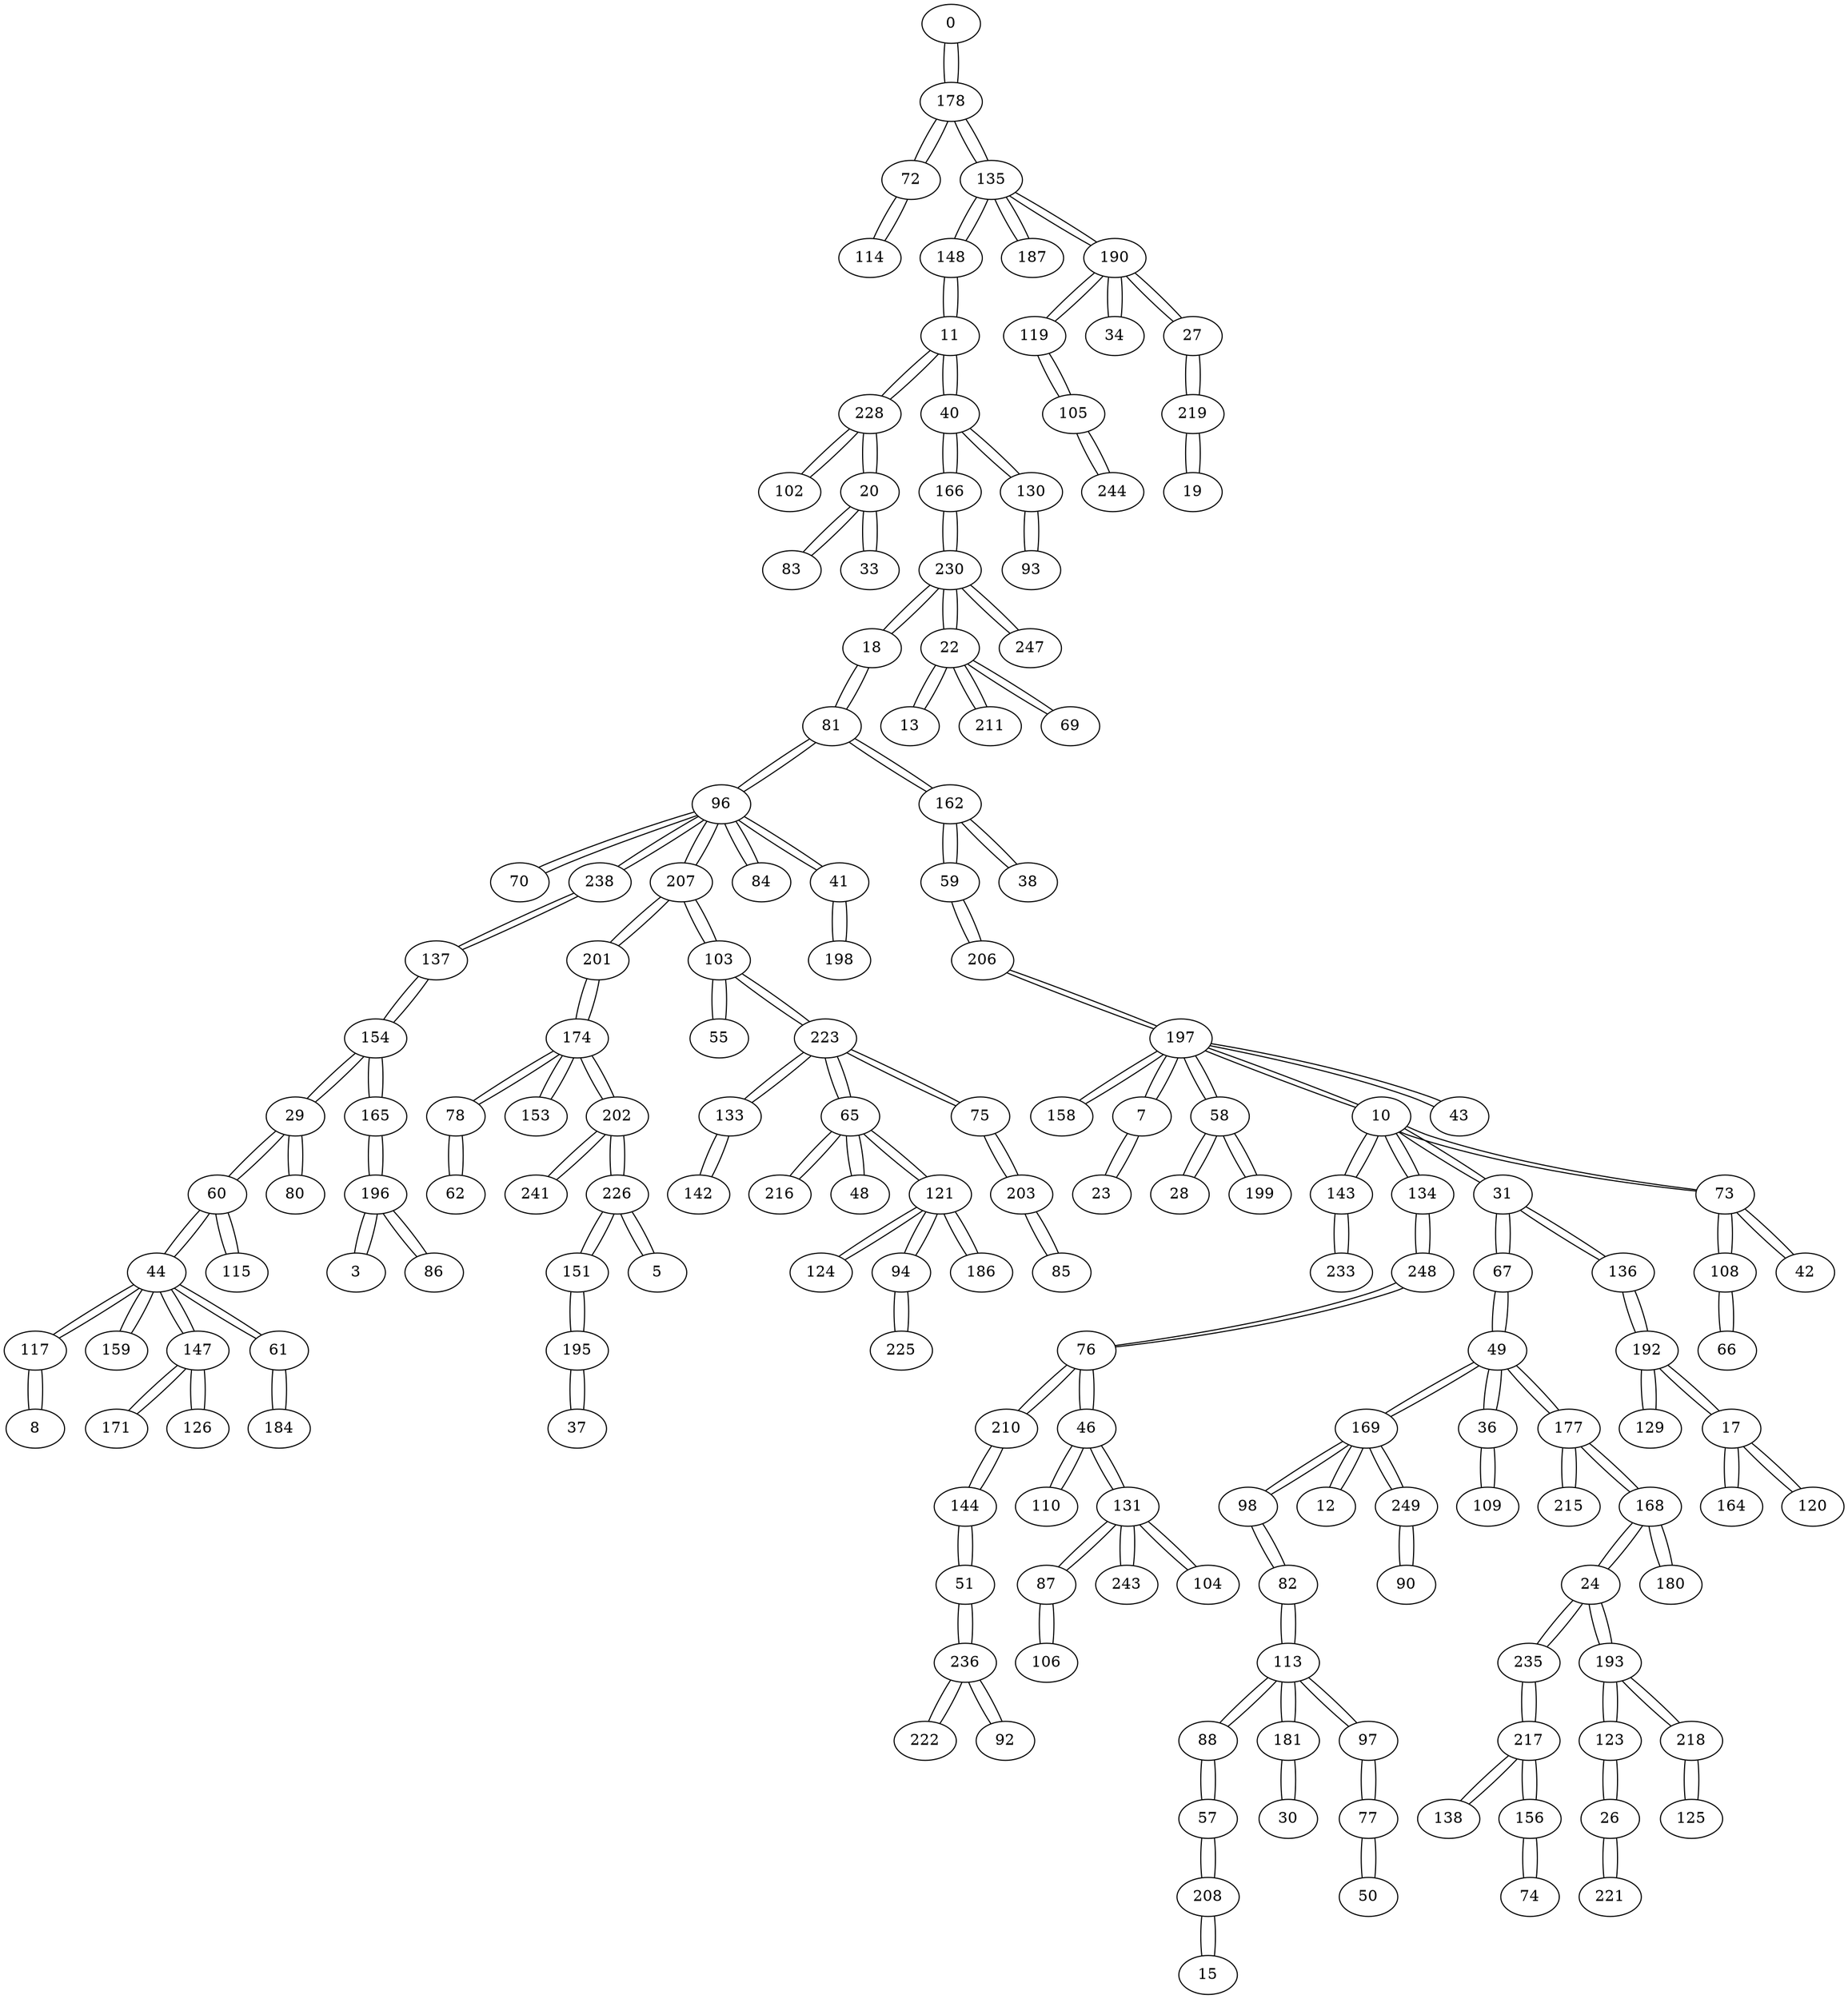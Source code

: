 graph {
0 -- 178 [ distancia=10 ]
178 -- 0 [ distancia=10 ]
178 -- 72 [ distancia=4 ]
178 -- 135 [ distancia=13 ]
72 -- 178 [ distancia=4 ]
72 -- 114 [ distancia=10 ]
114 -- 72 [ distancia=10 ]
135 -- 178 [ distancia=13 ]
135 -- 148 [ distancia=6 ]
135 -- 187 [ distancia=8 ]
135 -- 190 [ distancia=11 ]
148 -- 135 [ distancia=6 ]
148 -- 11 [ distancia=9 ]
187 -- 135 [ distancia=8 ]
11 -- 148 [ distancia=9 ]
11 -- 228 [ distancia=4 ]
11 -- 40 [ distancia=6 ]
228 -- 11 [ distancia=4 ]
228 -- 102 [ distancia=6 ]
228 -- 20 [ distancia=14 ]
40 -- 11 [ distancia=6 ]
40 -- 166 [ distancia=10 ]
40 -- 130 [ distancia=15 ]
102 -- 228 [ distancia=6 ]
166 -- 40 [ distancia=10 ]
166 -- 230 [ distancia=6 ]
230 -- 166 [ distancia=6 ]
230 -- 18 [ distancia=3 ]
230 -- 22 [ distancia=7 ]
230 -- 247 [ distancia=8 ]
18 -- 230 [ distancia=3 ]
18 -- 81 [ distancia=3 ]
81 -- 18 [ distancia=3 ]
81 -- 96 [ distancia=5 ]
81 -- 162 [ distancia=7 ]
96 -- 81 [ distancia=5 ]
96 -- 70 [ distancia=8 ]
96 -- 238 [ distancia=10 ]
96 -- 207 [ distancia=12 ]
96 -- 84 [ distancia=14 ]
96 -- 41 [ distancia=14 ]
22 -- 230 [ distancia=7 ]
22 -- 13 [ distancia=7 ]
22 -- 211 [ distancia=8 ]
22 -- 69 [ distancia=10 ]
162 -- 81 [ distancia=7 ]
162 -- 59 [ distancia=2 ]
162 -- 38 [ distancia=6 ]
59 -- 162 [ distancia=2 ]
59 -- 206 [ distancia=9 ]
38 -- 162 [ distancia=6 ]
13 -- 22 [ distancia=7 ]
247 -- 230 [ distancia=8 ]
70 -- 96 [ distancia=8 ]
211 -- 22 [ distancia=8 ]
206 -- 59 [ distancia=9 ]
206 -- 197 [ distancia=7 ]
197 -- 206 [ distancia=7 ]
197 -- 158 [ distancia=1 ]
197 -- 7 [ distancia=7 ]
197 -- 58 [ distancia=8 ]
197 -- 10 [ distancia=9 ]
197 -- 43 [ distancia=15 ]
158 -- 197 [ distancia=1 ]
7 -- 197 [ distancia=7 ]
7 -- 23 [ distancia=11 ]
58 -- 197 [ distancia=8 ]
58 -- 28 [ distancia=1 ]
58 -- 199 [ distancia=11 ]
28 -- 58 [ distancia=1 ]
10 -- 197 [ distancia=9 ]
10 -- 143 [ distancia=3 ]
10 -- 134 [ distancia=7 ]
10 -- 31 [ distancia=8 ]
10 -- 73 [ distancia=11 ]
143 -- 10 [ distancia=3 ]
143 -- 233 [ distancia=6 ]
233 -- 143 [ distancia=6 ]
134 -- 10 [ distancia=7 ]
134 -- 248 [ distancia=1 ]
248 -- 134 [ distancia=1 ]
248 -- 76 [ distancia=6 ]
76 -- 248 [ distancia=6 ]
76 -- 210 [ distancia=3 ]
76 -- 46 [ distancia=10 ]
210 -- 76 [ distancia=3 ]
210 -- 144 [ distancia=9 ]
31 -- 10 [ distancia=8 ]
31 -- 67 [ distancia=7 ]
31 -- 136 [ distancia=11 ]
67 -- 31 [ distancia=7 ]
67 -- 49 [ distancia=12 ]
144 -- 210 [ distancia=9 ]
144 -- 51 [ distancia=9 ]
51 -- 144 [ distancia=9 ]
51 -- 236 [ distancia=3 ]
236 -- 51 [ distancia=3 ]
236 -- 222 [ distancia=7 ]
236 -- 92 [ distancia=11 ]
222 -- 236 [ distancia=7 ]
238 -- 96 [ distancia=10 ]
238 -- 137 [ distancia=10 ]
69 -- 22 [ distancia=10 ]
46 -- 76 [ distancia=10 ]
46 -- 110 [ distancia=3 ]
46 -- 131 [ distancia=11 ]
110 -- 46 [ distancia=3 ]
137 -- 238 [ distancia=10 ]
137 -- 154 [ distancia=12 ]
190 -- 135 [ distancia=11 ]
190 -- 119 [ distancia=2 ]
190 -- 34 [ distancia=5 ]
190 -- 27 [ distancia=14 ]
119 -- 190 [ distancia=2 ]
119 -- 105 [ distancia=11 ]
34 -- 190 [ distancia=5 ]
23 -- 7 [ distancia=11 ]
199 -- 58 [ distancia=11 ]
73 -- 10 [ distancia=11 ]
73 -- 108 [ distancia=1 ]
73 -- 42 [ distancia=15 ]
108 -- 73 [ distancia=1 ]
108 -- 66 [ distancia=9 ]
66 -- 108 [ distancia=9 ]
136 -- 31 [ distancia=11 ]
136 -- 192 [ distancia=2 ]
192 -- 136 [ distancia=2 ]
192 -- 129 [ distancia=4 ]
192 -- 17 [ distancia=12 ]
129 -- 192 [ distancia=4 ]
92 -- 236 [ distancia=11 ]
131 -- 46 [ distancia=11 ]
131 -- 87 [ distancia=6 ]
131 -- 243 [ distancia=8 ]
131 -- 104 [ distancia=9 ]
87 -- 131 [ distancia=6 ]
87 -- 106 [ distancia=5 ]
106 -- 87 [ distancia=5 ]
243 -- 131 [ distancia=8 ]
104 -- 131 [ distancia=9 ]
105 -- 119 [ distancia=11 ]
105 -- 244 [ distancia=13 ]
207 -- 96 [ distancia=12 ]
207 -- 201 [ distancia=8 ]
207 -- 103 [ distancia=11 ]
201 -- 207 [ distancia=8 ]
201 -- 174 [ distancia=6 ]
174 -- 201 [ distancia=6 ]
174 -- 78 [ distancia=11 ]
174 -- 153 [ distancia=12 ]
174 -- 202 [ distancia=14 ]
103 -- 207 [ distancia=11 ]
103 -- 55 [ distancia=11 ]
103 -- 223 [ distancia=14 ]
78 -- 174 [ distancia=11 ]
78 -- 62 [ distancia=15 ]
55 -- 103 [ distancia=11 ]
49 -- 67 [ distancia=12 ]
49 -- 169 [ distancia=1 ]
49 -- 36 [ distancia=6 ]
49 -- 177 [ distancia=13 ]
169 -- 49 [ distancia=1 ]
169 -- 98 [ distancia=1 ]
169 -- 12 [ distancia=12 ]
169 -- 249 [ distancia=15 ]
98 -- 169 [ distancia=1 ]
98 -- 82 [ distancia=9 ]
36 -- 49 [ distancia=6 ]
36 -- 109 [ distancia=9 ]
82 -- 98 [ distancia=9 ]
82 -- 113 [ distancia=14 ]
109 -- 36 [ distancia=9 ]
154 -- 137 [ distancia=12 ]
154 -- 29 [ distancia=6 ]
154 -- 165 [ distancia=14 ]
29 -- 154 [ distancia=6 ]
29 -- 60 [ distancia=12 ]
29 -- 80 [ distancia=14 ]
17 -- 192 [ distancia=12 ]
17 -- 164 [ distancia=5 ]
17 -- 120 [ distancia=7 ]
164 -- 17 [ distancia=5 ]
120 -- 17 [ distancia=7 ]
153 -- 174 [ distancia=12 ]
12 -- 169 [ distancia=12 ]
60 -- 29 [ distancia=12 ]
60 -- 44 [ distancia=7 ]
60 -- 115 [ distancia=8 ]
44 -- 60 [ distancia=7 ]
44 -- 117 [ distancia=1 ]
44 -- 159 [ distancia=2 ]
44 -- 147 [ distancia=5 ]
44 -- 61 [ distancia=14 ]
117 -- 44 [ distancia=1 ]
117 -- 8 [ distancia=6 ]
159 -- 44 [ distancia=2 ]
147 -- 44 [ distancia=5 ]
147 -- 171 [ distancia=11 ]
147 -- 126 [ distancia=11 ]
8 -- 117 [ distancia=6 ]
115 -- 60 [ distancia=8 ]
171 -- 147 [ distancia=11 ]
126 -- 147 [ distancia=11 ]
244 -- 105 [ distancia=13 ]
177 -- 49 [ distancia=13 ]
177 -- 215 [ distancia=4 ]
177 -- 168 [ distancia=15 ]
215 -- 177 [ distancia=4 ]
20 -- 228 [ distancia=14 ]
20 -- 83 [ distancia=8 ]
20 -- 33 [ distancia=9 ]
83 -- 20 [ distancia=8 ]
33 -- 20 [ distancia=9 ]
84 -- 96 [ distancia=14 ]
41 -- 96 [ distancia=14 ]
41 -- 198 [ distancia=11 ]
198 -- 41 [ distancia=11 ]
27 -- 190 [ distancia=14 ]
27 -- 219 [ distancia=8 ]
219 -- 27 [ distancia=8 ]
219 -- 19 [ distancia=13 ]
19 -- 219 [ distancia=13 ]
202 -- 174 [ distancia=14 ]
202 -- 241 [ distancia=8 ]
202 -- 226 [ distancia=9 ]
241 -- 202 [ distancia=8 ]
226 -- 202 [ distancia=9 ]
226 -- 151 [ distancia=10 ]
226 -- 5 [ distancia=15 ]
151 -- 226 [ distancia=10 ]
151 -- 195 [ distancia=2 ]
195 -- 151 [ distancia=2 ]
195 -- 37 [ distancia=14 ]
223 -- 103 [ distancia=14 ]
223 -- 133 [ distancia=3 ]
223 -- 65 [ distancia=5 ]
223 -- 75 [ distancia=15 ]
133 -- 223 [ distancia=3 ]
133 -- 142 [ distancia=1 ]
142 -- 133 [ distancia=1 ]
65 -- 223 [ distancia=5 ]
65 -- 216 [ distancia=1 ]
65 -- 48 [ distancia=13 ]
65 -- 121 [ distancia=15 ]
216 -- 65 [ distancia=1 ]
48 -- 65 [ distancia=13 ]
113 -- 82 [ distancia=14 ]
113 -- 88 [ distancia=1 ]
113 -- 181 [ distancia=6 ]
113 -- 97 [ distancia=8 ]
88 -- 113 [ distancia=1 ]
88 -- 57 [ distancia=15 ]
181 -- 113 [ distancia=6 ]
181 -- 30 [ distancia=7 ]
30 -- 181 [ distancia=7 ]
97 -- 113 [ distancia=8 ]
97 -- 77 [ distancia=9 ]
77 -- 97 [ distancia=9 ]
77 -- 50 [ distancia=10 ]
50 -- 77 [ distancia=10 ]
165 -- 154 [ distancia=14 ]
165 -- 196 [ distancia=13 ]
196 -- 165 [ distancia=13 ]
196 -- 3 [ distancia=1 ]
196 -- 86 [ distancia=9 ]
3 -- 196 [ distancia=1 ]
86 -- 196 [ distancia=9 ]
80 -- 29 [ distancia=14 ]
61 -- 44 [ distancia=14 ]
61 -- 184 [ distancia=15 ]
37 -- 195 [ distancia=14 ]
130 -- 40 [ distancia=15 ]
130 -- 93 [ distancia=11 ]
93 -- 130 [ distancia=11 ]
43 -- 197 [ distancia=15 ]
42 -- 73 [ distancia=15 ]
62 -- 78 [ distancia=15 ]
249 -- 169 [ distancia=15 ]
249 -- 90 [ distancia=2 ]
90 -- 249 [ distancia=2 ]
168 -- 177 [ distancia=15 ]
168 -- 24 [ distancia=1 ]
168 -- 180 [ distancia=2 ]
24 -- 168 [ distancia=1 ]
24 -- 235 [ distancia=2 ]
24 -- 193 [ distancia=4 ]
180 -- 168 [ distancia=2 ]
235 -- 24 [ distancia=2 ]
235 -- 217 [ distancia=2 ]
217 -- 235 [ distancia=2 ]
217 -- 138 [ distancia=1 ]
217 -- 156 [ distancia=3 ]
138 -- 217 [ distancia=1 ]
156 -- 217 [ distancia=3 ]
156 -- 74 [ distancia=9 ]
193 -- 24 [ distancia=4 ]
193 -- 123 [ distancia=7 ]
193 -- 218 [ distancia=8 ]
123 -- 193 [ distancia=7 ]
123 -- 26 [ distancia=1 ]
26 -- 123 [ distancia=1 ]
26 -- 221 [ distancia=10 ]
218 -- 193 [ distancia=8 ]
218 -- 125 [ distancia=3 ]
125 -- 218 [ distancia=3 ]
74 -- 156 [ distancia=9 ]
221 -- 26 [ distancia=10 ]
5 -- 226 [ distancia=15 ]
75 -- 223 [ distancia=15 ]
75 -- 203 [ distancia=12 ]
203 -- 75 [ distancia=12 ]
203 -- 85 [ distancia=5 ]
85 -- 203 [ distancia=5 ]
121 -- 65 [ distancia=15 ]
121 -- 124 [ distancia=11 ]
121 -- 94 [ distancia=12 ]
121 -- 186 [ distancia=13 ]
124 -- 121 [ distancia=11 ]
94 -- 121 [ distancia=12 ]
94 -- 225 [ distancia=8 ]
225 -- 94 [ distancia=8 ]
186 -- 121 [ distancia=13 ]
57 -- 88 [ distancia=15 ]
57 -- 208 [ distancia=11 ]
208 -- 57 [ distancia=11 ]
208 -- 15 [ distancia=14 ]
15 -- 208 [ distancia=14 ]
184 -- 61 [ distancia=15 ]
}

